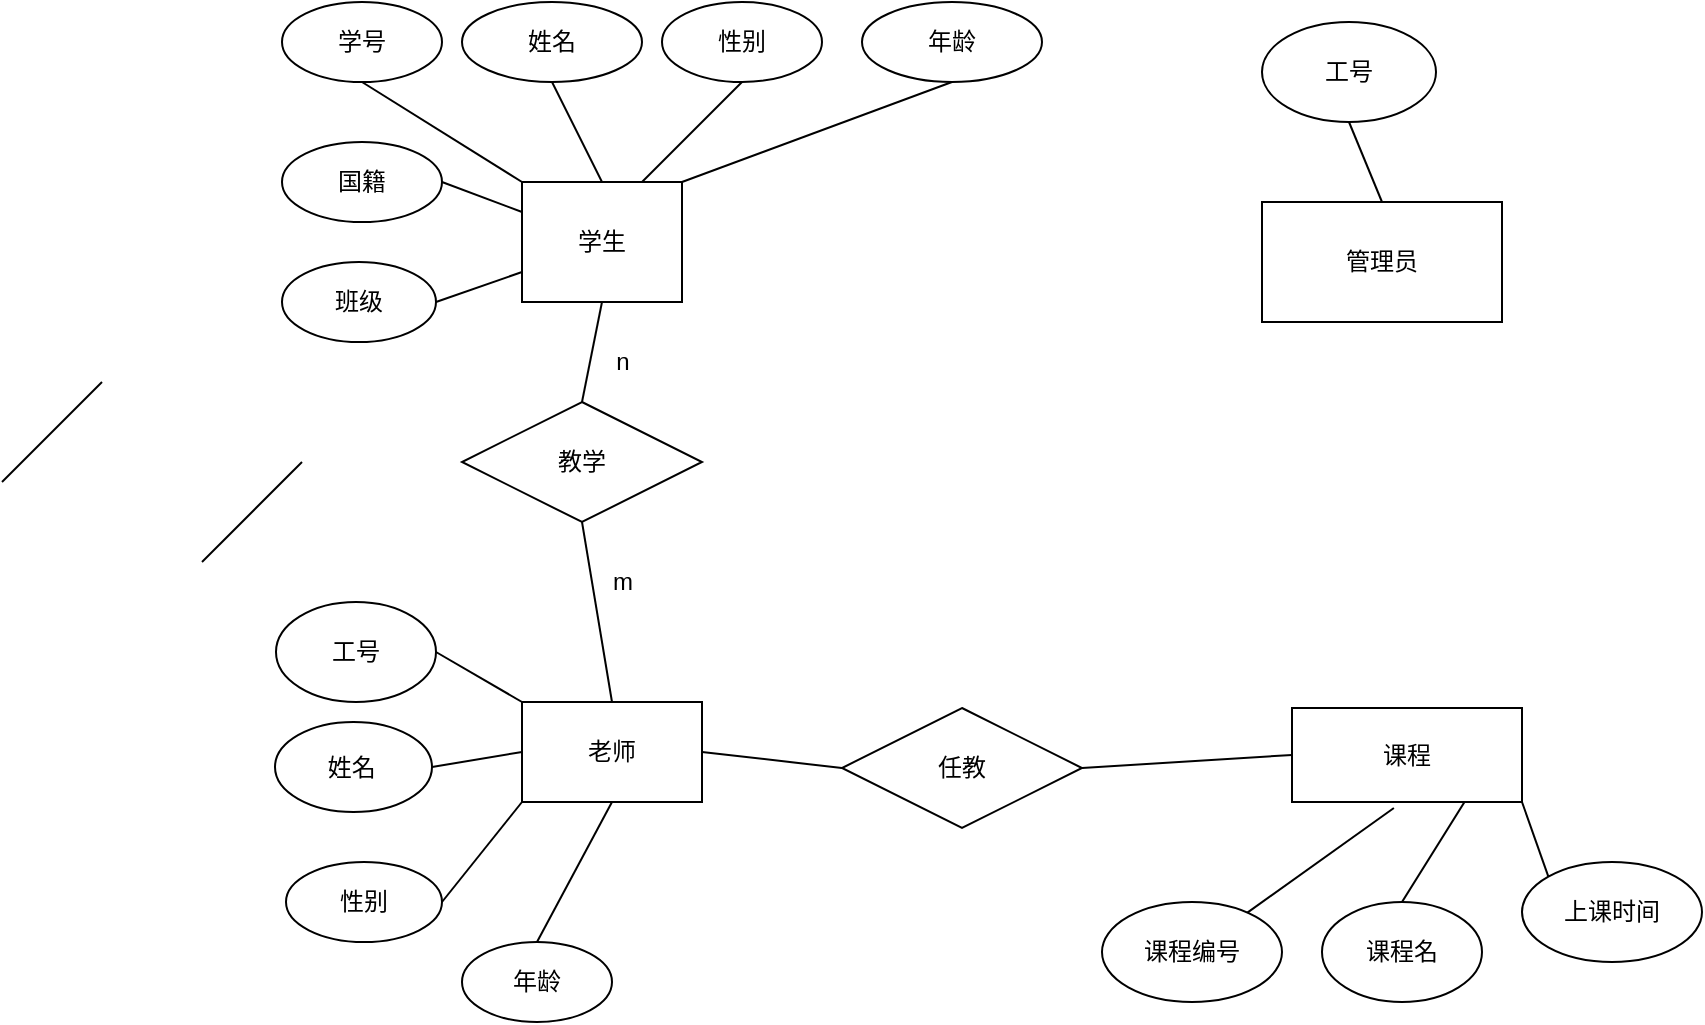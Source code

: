 <mxfile version="16.2.1" type="github">
  <diagram id="R2lEEEUBdFMjLlhIrx00" name="Page-1">
    <mxGraphModel dx="1298" dy="460" grid="1" gridSize="10" guides="1" tooltips="1" connect="1" arrows="1" fold="1" page="1" pageScale="1" pageWidth="850" pageHeight="1100" math="0" shadow="0" extFonts="Permanent Marker^https://fonts.googleapis.com/css?family=Permanent+Marker">
      <root>
        <mxCell id="0" />
        <mxCell id="1" parent="0" />
        <mxCell id="6ywwPEVSYomNdrlcN4WN-1" value="老师" style="rounded=0;whiteSpace=wrap;html=1;" vertex="1" parent="1">
          <mxGeometry x="120" y="360" width="90" height="50" as="geometry" />
        </mxCell>
        <mxCell id="6ywwPEVSYomNdrlcN4WN-2" value="学生" style="rounded=0;whiteSpace=wrap;html=1;" vertex="1" parent="1">
          <mxGeometry x="120" y="100" width="80" height="60" as="geometry" />
        </mxCell>
        <mxCell id="6ywwPEVSYomNdrlcN4WN-7" value="学号" style="ellipse;whiteSpace=wrap;html=1;" vertex="1" parent="1">
          <mxGeometry y="10" width="80" height="40" as="geometry" />
        </mxCell>
        <mxCell id="6ywwPEVSYomNdrlcN4WN-8" value="性别" style="ellipse;whiteSpace=wrap;html=1;" vertex="1" parent="1">
          <mxGeometry x="190" y="10" width="80" height="40" as="geometry" />
        </mxCell>
        <mxCell id="6ywwPEVSYomNdrlcN4WN-9" value="年龄" style="ellipse;whiteSpace=wrap;html=1;" vertex="1" parent="1">
          <mxGeometry x="290" y="10" width="90" height="40" as="geometry" />
        </mxCell>
        <mxCell id="6ywwPEVSYomNdrlcN4WN-10" value="姓名" style="ellipse;whiteSpace=wrap;html=1;" vertex="1" parent="1">
          <mxGeometry x="90" y="10" width="90" height="40" as="geometry" />
        </mxCell>
        <mxCell id="6ywwPEVSYomNdrlcN4WN-24" value="国籍" style="ellipse;whiteSpace=wrap;html=1;" vertex="1" parent="1">
          <mxGeometry y="80" width="80" height="40" as="geometry" />
        </mxCell>
        <mxCell id="6ywwPEVSYomNdrlcN4WN-25" value="班级" style="ellipse;whiteSpace=wrap;html=1;" vertex="1" parent="1">
          <mxGeometry y="140" width="77" height="40" as="geometry" />
        </mxCell>
        <mxCell id="6ywwPEVSYomNdrlcN4WN-30" value="" style="endArrow=none;html=1;rounded=0;exitX=0;exitY=0;exitDx=0;exitDy=0;entryX=0.5;entryY=1;entryDx=0;entryDy=0;" edge="1" parent="1" source="6ywwPEVSYomNdrlcN4WN-2" target="6ywwPEVSYomNdrlcN4WN-7">
          <mxGeometry width="50" height="50" relative="1" as="geometry">
            <mxPoint x="120" y="150" as="sourcePoint" />
            <mxPoint x="170" y="100" as="targetPoint" />
          </mxGeometry>
        </mxCell>
        <mxCell id="6ywwPEVSYomNdrlcN4WN-31" value="" style="endArrow=none;html=1;rounded=0;entryX=0.5;entryY=0;entryDx=0;entryDy=0;exitX=0.5;exitY=1;exitDx=0;exitDy=0;" edge="1" parent="1" source="6ywwPEVSYomNdrlcN4WN-10" target="6ywwPEVSYomNdrlcN4WN-2">
          <mxGeometry width="50" height="50" relative="1" as="geometry">
            <mxPoint x="110" y="290" as="sourcePoint" />
            <mxPoint x="160" y="240" as="targetPoint" />
          </mxGeometry>
        </mxCell>
        <mxCell id="6ywwPEVSYomNdrlcN4WN-32" value="" style="endArrow=none;html=1;rounded=0;exitX=0.5;exitY=1;exitDx=0;exitDy=0;entryX=0.75;entryY=0;entryDx=0;entryDy=0;" edge="1" parent="1" source="6ywwPEVSYomNdrlcN4WN-8" target="6ywwPEVSYomNdrlcN4WN-2">
          <mxGeometry width="50" height="50" relative="1" as="geometry">
            <mxPoint x="200" y="280" as="sourcePoint" />
            <mxPoint x="250" y="230" as="targetPoint" />
          </mxGeometry>
        </mxCell>
        <mxCell id="6ywwPEVSYomNdrlcN4WN-33" value="" style="endArrow=none;html=1;rounded=0;exitX=1;exitY=0;exitDx=0;exitDy=0;entryX=0.5;entryY=1;entryDx=0;entryDy=0;" edge="1" parent="1" source="6ywwPEVSYomNdrlcN4WN-2" target="6ywwPEVSYomNdrlcN4WN-9">
          <mxGeometry width="50" height="50" relative="1" as="geometry">
            <mxPoint x="315" y="210" as="sourcePoint" />
            <mxPoint x="365" y="160" as="targetPoint" />
          </mxGeometry>
        </mxCell>
        <mxCell id="6ywwPEVSYomNdrlcN4WN-34" value="" style="endArrow=none;html=1;rounded=0;entryX=0;entryY=0.75;entryDx=0;entryDy=0;exitX=1;exitY=0.5;exitDx=0;exitDy=0;" edge="1" parent="1" source="6ywwPEVSYomNdrlcN4WN-25" target="6ywwPEVSYomNdrlcN4WN-2">
          <mxGeometry width="50" height="50" relative="1" as="geometry">
            <mxPoint x="180" y="330" as="sourcePoint" />
            <mxPoint x="230" y="280" as="targetPoint" />
          </mxGeometry>
        </mxCell>
        <mxCell id="6ywwPEVSYomNdrlcN4WN-35" value="" style="endArrow=none;html=1;rounded=0;entryX=0;entryY=0.25;entryDx=0;entryDy=0;exitX=1;exitY=0.5;exitDx=0;exitDy=0;" edge="1" parent="1" source="6ywwPEVSYomNdrlcN4WN-24" target="6ywwPEVSYomNdrlcN4WN-2">
          <mxGeometry width="50" height="50" relative="1" as="geometry">
            <mxPoint x="190" y="260" as="sourcePoint" />
            <mxPoint x="240" y="210" as="targetPoint" />
          </mxGeometry>
        </mxCell>
        <mxCell id="6ywwPEVSYomNdrlcN4WN-36" value="性别" style="ellipse;whiteSpace=wrap;html=1;" vertex="1" parent="1">
          <mxGeometry x="2" y="440" width="78" height="40" as="geometry" />
        </mxCell>
        <mxCell id="6ywwPEVSYomNdrlcN4WN-37" value="年龄" style="ellipse;whiteSpace=wrap;html=1;" vertex="1" parent="1">
          <mxGeometry x="90" y="480" width="75" height="40" as="geometry" />
        </mxCell>
        <mxCell id="6ywwPEVSYomNdrlcN4WN-38" value="姓名&lt;span style=&quot;white-space: pre&quot;&gt;	&lt;/span&gt;" style="ellipse;whiteSpace=wrap;html=1;" vertex="1" parent="1">
          <mxGeometry x="-3.5" y="370" width="78.5" height="45" as="geometry" />
        </mxCell>
        <mxCell id="6ywwPEVSYomNdrlcN4WN-39" value="工号" style="ellipse;whiteSpace=wrap;html=1;" vertex="1" parent="1">
          <mxGeometry x="-3" y="310" width="80" height="50" as="geometry" />
        </mxCell>
        <mxCell id="6ywwPEVSYomNdrlcN4WN-40" value="课程名" style="ellipse;whiteSpace=wrap;html=1;" vertex="1" parent="1">
          <mxGeometry x="520" y="460" width="80" height="50" as="geometry" />
        </mxCell>
        <mxCell id="6ywwPEVSYomNdrlcN4WN-41" value="" style="endArrow=none;html=1;rounded=0;entryX=0.5;entryY=1;entryDx=0;entryDy=0;exitX=0.5;exitY=0;exitDx=0;exitDy=0;" edge="1" parent="1" source="6ywwPEVSYomNdrlcN4WN-37" target="6ywwPEVSYomNdrlcN4WN-1">
          <mxGeometry width="50" height="50" relative="1" as="geometry">
            <mxPoint x="-20" y="580" as="sourcePoint" />
            <mxPoint x="30" y="530" as="targetPoint" />
          </mxGeometry>
        </mxCell>
        <mxCell id="6ywwPEVSYomNdrlcN4WN-42" value="" style="endArrow=none;html=1;rounded=0;entryX=0;entryY=1;entryDx=0;entryDy=0;exitX=1;exitY=0.5;exitDx=0;exitDy=0;" edge="1" parent="1" source="6ywwPEVSYomNdrlcN4WN-36" target="6ywwPEVSYomNdrlcN4WN-1">
          <mxGeometry width="50" height="50" relative="1" as="geometry">
            <mxPoint x="75" y="560" as="sourcePoint" />
            <mxPoint x="125" y="510" as="targetPoint" />
          </mxGeometry>
        </mxCell>
        <mxCell id="6ywwPEVSYomNdrlcN4WN-44" value="" style="endArrow=none;html=1;rounded=0;entryX=0;entryY=0;entryDx=0;entryDy=0;exitX=1;exitY=0.5;exitDx=0;exitDy=0;" edge="1" parent="1" source="6ywwPEVSYomNdrlcN4WN-39" target="6ywwPEVSYomNdrlcN4WN-1">
          <mxGeometry width="50" height="50" relative="1" as="geometry">
            <mxPoint x="-110" y="420" as="sourcePoint" />
            <mxPoint x="-60" y="370" as="targetPoint" />
          </mxGeometry>
        </mxCell>
        <mxCell id="6ywwPEVSYomNdrlcN4WN-45" value="" style="endArrow=none;html=1;rounded=0;entryX=0;entryY=0.5;entryDx=0;entryDy=0;exitX=1;exitY=0.5;exitDx=0;exitDy=0;" edge="1" parent="1" source="6ywwPEVSYomNdrlcN4WN-38" target="6ywwPEVSYomNdrlcN4WN-1">
          <mxGeometry width="50" height="50" relative="1" as="geometry">
            <mxPoint x="20" y="410" as="sourcePoint" />
            <mxPoint x="70" y="360" as="targetPoint" />
          </mxGeometry>
        </mxCell>
        <mxCell id="6ywwPEVSYomNdrlcN4WN-46" value="教学" style="shape=rhombus;perimeter=rhombusPerimeter;whiteSpace=wrap;html=1;align=center;" vertex="1" parent="1">
          <mxGeometry x="90" y="210" width="120" height="60" as="geometry" />
        </mxCell>
        <mxCell id="6ywwPEVSYomNdrlcN4WN-49" value="" style="endArrow=none;html=1;rounded=0;entryX=0.5;entryY=0;entryDx=0;entryDy=0;exitX=0.5;exitY=1;exitDx=0;exitDy=0;" edge="1" parent="1" source="6ywwPEVSYomNdrlcN4WN-2" target="6ywwPEVSYomNdrlcN4WN-46">
          <mxGeometry width="50" height="50" relative="1" as="geometry">
            <mxPoint x="20" y="340" as="sourcePoint" />
            <mxPoint x="70" y="290" as="targetPoint" />
          </mxGeometry>
        </mxCell>
        <mxCell id="6ywwPEVSYomNdrlcN4WN-50" value="" style="endArrow=none;html=1;rounded=0;" edge="1" parent="1">
          <mxGeometry width="50" height="50" relative="1" as="geometry">
            <mxPoint x="-140" y="250" as="sourcePoint" />
            <mxPoint x="-90" y="200" as="targetPoint" />
          </mxGeometry>
        </mxCell>
        <mxCell id="6ywwPEVSYomNdrlcN4WN-51" value="" style="endArrow=none;html=1;rounded=0;" edge="1" parent="1">
          <mxGeometry width="50" height="50" relative="1" as="geometry">
            <mxPoint x="-40" y="290" as="sourcePoint" />
            <mxPoint x="10" y="240" as="targetPoint" />
          </mxGeometry>
        </mxCell>
        <mxCell id="6ywwPEVSYomNdrlcN4WN-52" value="" style="endArrow=none;html=1;rounded=0;exitX=0.5;exitY=0;exitDx=0;exitDy=0;entryX=0.5;entryY=1;entryDx=0;entryDy=0;" edge="1" parent="1" source="6ywwPEVSYomNdrlcN4WN-1" target="6ywwPEVSYomNdrlcN4WN-46">
          <mxGeometry width="50" height="50" relative="1" as="geometry">
            <mxPoint x="40" y="290" as="sourcePoint" />
            <mxPoint x="90" y="240" as="targetPoint" />
          </mxGeometry>
        </mxCell>
        <mxCell id="6ywwPEVSYomNdrlcN4WN-53" value="n" style="text;html=1;align=center;verticalAlign=middle;resizable=0;points=[];autosize=1;strokeColor=none;fillColor=none;" vertex="1" parent="1">
          <mxGeometry x="160" y="180" width="20" height="20" as="geometry" />
        </mxCell>
        <mxCell id="6ywwPEVSYomNdrlcN4WN-54" value="m" style="text;html=1;align=center;verticalAlign=middle;resizable=0;points=[];autosize=1;strokeColor=none;fillColor=none;" vertex="1" parent="1">
          <mxGeometry x="155" y="290" width="30" height="20" as="geometry" />
        </mxCell>
        <mxCell id="6ywwPEVSYomNdrlcN4WN-55" value="课程" style="rounded=0;whiteSpace=wrap;html=1;" vertex="1" parent="1">
          <mxGeometry x="505" y="363" width="115" height="47" as="geometry" />
        </mxCell>
        <mxCell id="6ywwPEVSYomNdrlcN4WN-56" value="课程编号" style="ellipse;whiteSpace=wrap;html=1;" vertex="1" parent="1">
          <mxGeometry x="410" y="460" width="90" height="50" as="geometry" />
        </mxCell>
        <mxCell id="6ywwPEVSYomNdrlcN4WN-58" value="上课时间" style="ellipse;whiteSpace=wrap;html=1;" vertex="1" parent="1">
          <mxGeometry x="620" y="440" width="90" height="50" as="geometry" />
        </mxCell>
        <mxCell id="6ywwPEVSYomNdrlcN4WN-59" value="" style="endArrow=none;html=1;rounded=0;entryX=0;entryY=0;entryDx=0;entryDy=0;exitX=1;exitY=1;exitDx=0;exitDy=0;" edge="1" parent="1" source="6ywwPEVSYomNdrlcN4WN-55" target="6ywwPEVSYomNdrlcN4WN-58">
          <mxGeometry width="50" height="50" relative="1" as="geometry">
            <mxPoint x="320" y="340" as="sourcePoint" />
            <mxPoint x="370" y="290" as="targetPoint" />
          </mxGeometry>
        </mxCell>
        <mxCell id="6ywwPEVSYomNdrlcN4WN-60" value="" style="endArrow=none;html=1;rounded=0;entryX=0.443;entryY=1.064;entryDx=0;entryDy=0;entryPerimeter=0;" edge="1" parent="1" source="6ywwPEVSYomNdrlcN4WN-56" target="6ywwPEVSYomNdrlcN4WN-55">
          <mxGeometry width="50" height="50" relative="1" as="geometry">
            <mxPoint x="300" y="420" as="sourcePoint" />
            <mxPoint x="350" y="370" as="targetPoint" />
          </mxGeometry>
        </mxCell>
        <mxCell id="6ywwPEVSYomNdrlcN4WN-61" value="" style="endArrow=none;html=1;rounded=0;entryX=0.5;entryY=0;entryDx=0;entryDy=0;exitX=0.75;exitY=1;exitDx=0;exitDy=0;" edge="1" parent="1" source="6ywwPEVSYomNdrlcN4WN-55" target="6ywwPEVSYomNdrlcN4WN-40">
          <mxGeometry width="50" height="50" relative="1" as="geometry">
            <mxPoint x="260" y="500" as="sourcePoint" />
            <mxPoint x="310" y="450" as="targetPoint" />
          </mxGeometry>
        </mxCell>
        <mxCell id="6ywwPEVSYomNdrlcN4WN-62" value="任教" style="shape=rhombus;perimeter=rhombusPerimeter;whiteSpace=wrap;html=1;align=center;" vertex="1" parent="1">
          <mxGeometry x="280" y="363" width="120" height="60" as="geometry" />
        </mxCell>
        <mxCell id="6ywwPEVSYomNdrlcN4WN-63" value="" style="endArrow=none;html=1;rounded=0;entryX=0;entryY=0.5;entryDx=0;entryDy=0;exitX=1;exitY=0.5;exitDx=0;exitDy=0;" edge="1" parent="1" source="6ywwPEVSYomNdrlcN4WN-1" target="6ywwPEVSYomNdrlcN4WN-62">
          <mxGeometry width="50" height="50" relative="1" as="geometry">
            <mxPoint x="300" y="410" as="sourcePoint" />
            <mxPoint x="350" y="360" as="targetPoint" />
          </mxGeometry>
        </mxCell>
        <mxCell id="6ywwPEVSYomNdrlcN4WN-64" value="" style="endArrow=none;html=1;rounded=0;entryX=1;entryY=0.5;entryDx=0;entryDy=0;exitX=0;exitY=0.5;exitDx=0;exitDy=0;" edge="1" parent="1" source="6ywwPEVSYomNdrlcN4WN-55" target="6ywwPEVSYomNdrlcN4WN-62">
          <mxGeometry width="50" height="50" relative="1" as="geometry">
            <mxPoint x="340" y="370" as="sourcePoint" />
            <mxPoint x="390" y="320" as="targetPoint" />
          </mxGeometry>
        </mxCell>
        <mxCell id="6ywwPEVSYomNdrlcN4WN-65" value="管理员" style="rounded=0;whiteSpace=wrap;html=1;" vertex="1" parent="1">
          <mxGeometry x="490" y="110" width="120" height="60" as="geometry" />
        </mxCell>
        <mxCell id="6ywwPEVSYomNdrlcN4WN-66" value="工号" style="ellipse;whiteSpace=wrap;html=1;" vertex="1" parent="1">
          <mxGeometry x="490" y="20" width="87" height="50" as="geometry" />
        </mxCell>
        <mxCell id="6ywwPEVSYomNdrlcN4WN-68" value="" style="endArrow=none;html=1;rounded=0;entryX=0.5;entryY=0;entryDx=0;entryDy=0;exitX=0.5;exitY=1;exitDx=0;exitDy=0;" edge="1" parent="1" source="6ywwPEVSYomNdrlcN4WN-66" target="6ywwPEVSYomNdrlcN4WN-65">
          <mxGeometry width="50" height="50" relative="1" as="geometry">
            <mxPoint x="470" y="280" as="sourcePoint" />
            <mxPoint x="520" y="230" as="targetPoint" />
          </mxGeometry>
        </mxCell>
      </root>
    </mxGraphModel>
  </diagram>
</mxfile>
